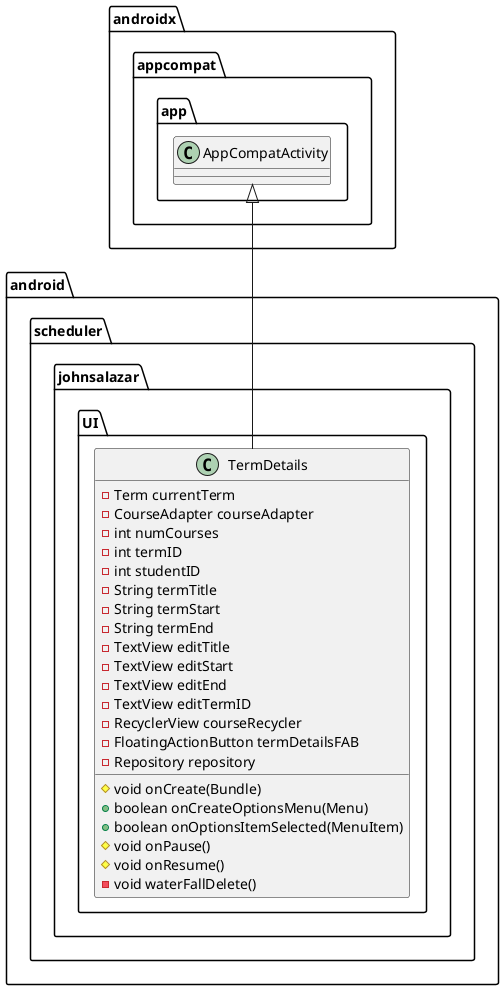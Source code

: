 @startuml
class android.scheduler.johnsalazar.UI.TermDetails {
- Term currentTerm
- CourseAdapter courseAdapter
- int numCourses
- int termID
- int studentID
- String termTitle
- String termStart
- String termEnd
- TextView editTitle
- TextView editStart
- TextView editEnd
- TextView editTermID
- RecyclerView courseRecycler
- FloatingActionButton termDetailsFAB
- Repository repository
# void onCreate(Bundle)
+ boolean onCreateOptionsMenu(Menu)
+ boolean onOptionsItemSelected(MenuItem)
# void onPause()
# void onResume()
- void waterFallDelete()
}




androidx.appcompat.app.AppCompatActivity <|-- android.scheduler.johnsalazar.UI.TermDetails
@enduml